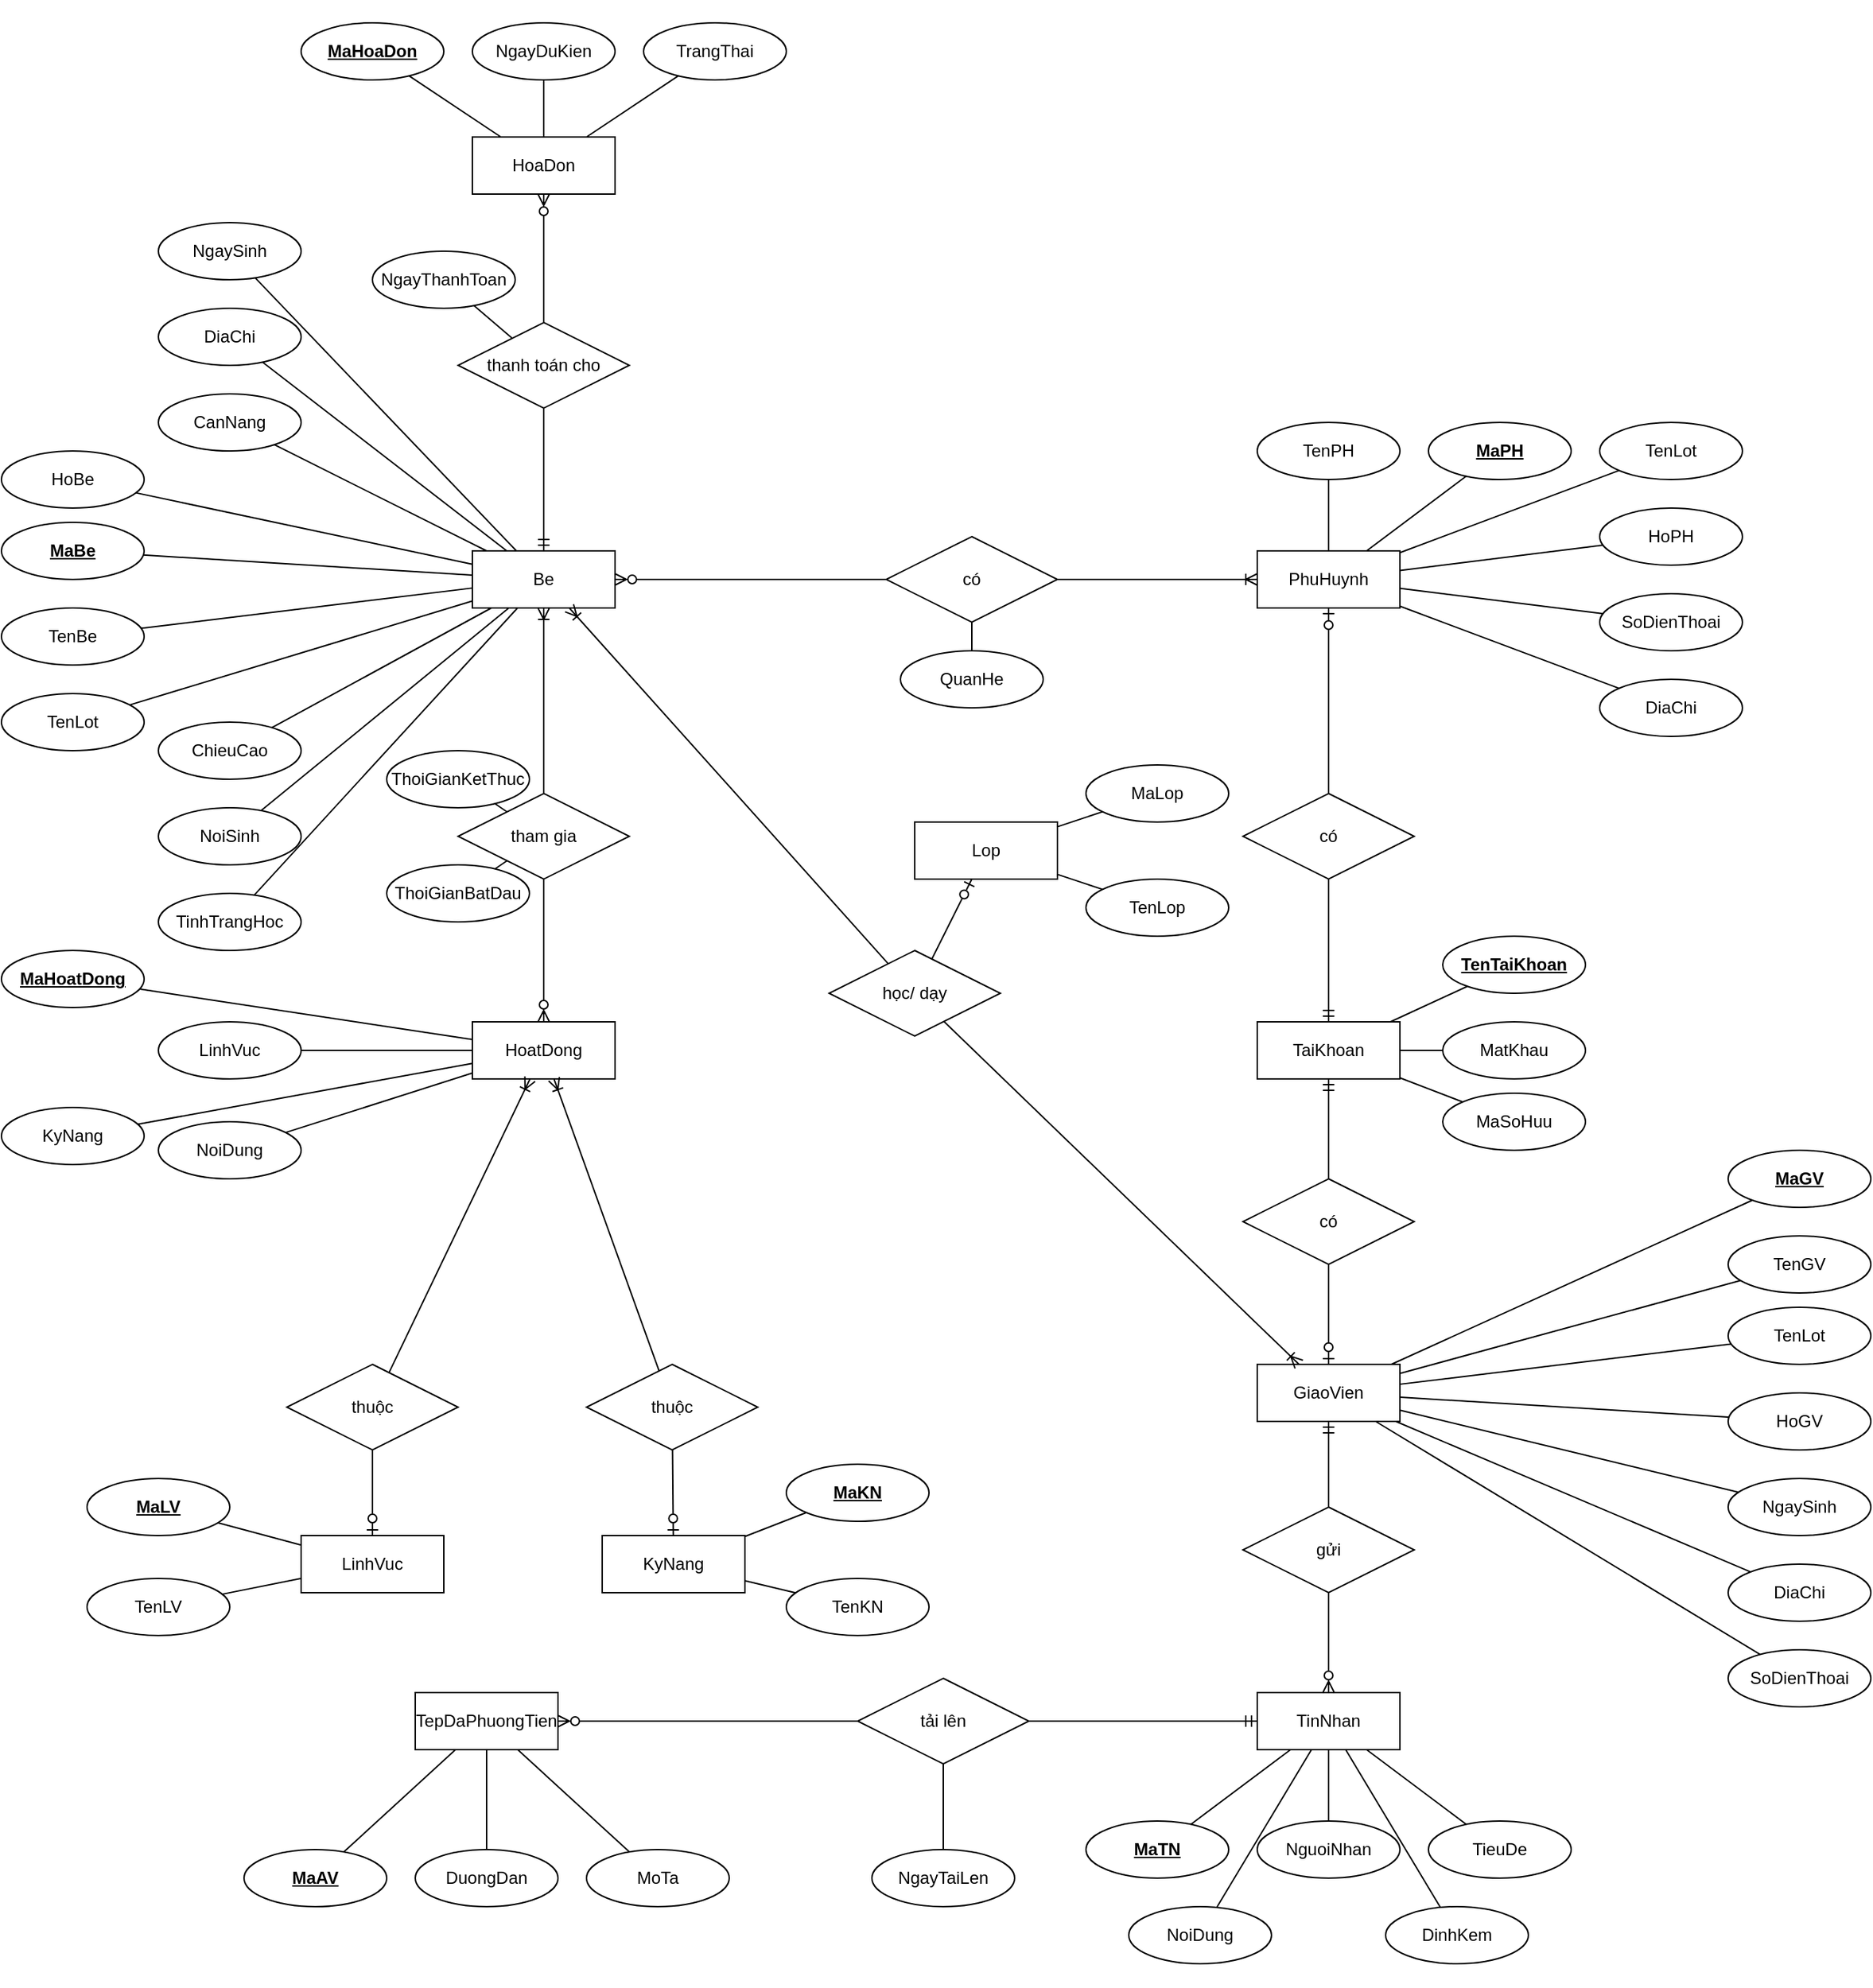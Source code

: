 <mxfile version="16.2.4" type="google" pages="2"><diagram id="7muGbnCvbs6xd1RrxtCE" name="Entity-Relationship"><mxGraphModel dx="2149" dy="1333" grid="1" gridSize="10" guides="1" tooltips="1" connect="1" arrows="1" fold="1" page="1" pageScale="1" pageWidth="850" pageHeight="1100" math="0" shadow="0"><root><mxCell id="0"/><mxCell id="1" parent="0"/><mxCell id="RsqfPXzgzxmHaBYVoufK-1" value="Be" style="whiteSpace=wrap;html=1;align=center;" parent="1" vertex="1"><mxGeometry x="610" y="490" width="100" height="40" as="geometry"/></mxCell><mxCell id="RsqfPXzgzxmHaBYVoufK-2" value="&lt;u&gt;MaBe&lt;/u&gt;" style="ellipse;whiteSpace=wrap;html=1;align=center;fontStyle=1" parent="1" vertex="1"><mxGeometry x="280" y="470" width="100" height="40" as="geometry"/></mxCell><mxCell id="RsqfPXzgzxmHaBYVoufK-3" value="&#10;&#10;&lt;span style=&quot;&quot;&gt;TenBe&lt;/span&gt;&#10;&#10;" style="ellipse;whiteSpace=wrap;html=1;align=center;" parent="1" vertex="1"><mxGeometry x="280" y="530" width="100" height="40" as="geometry"/></mxCell><mxCell id="RsqfPXzgzxmHaBYVoufK-4" value="&#10;&#10;&lt;span style=&quot;&quot;&gt;TenLot &lt;/span&gt;&#10;&#10;" style="ellipse;whiteSpace=wrap;html=1;align=center;" parent="1" vertex="1"><mxGeometry x="280" y="590" width="100" height="40" as="geometry"/></mxCell><mxCell id="RsqfPXzgzxmHaBYVoufK-5" value="&lt;span&gt;HoBe&lt;/span&gt;" style="ellipse;whiteSpace=wrap;html=1;align=center;" parent="1" vertex="1"><mxGeometry x="280" y="420" width="100" height="40" as="geometry"/></mxCell><mxCell id="RsqfPXzgzxmHaBYVoufK-7" value="&#10;&#10;&lt;span style=&quot;&quot;&gt;NgaySinh&lt;/span&gt;&#10;&#10;" style="ellipse;whiteSpace=wrap;html=1;align=center;" parent="1" vertex="1"><mxGeometry x="390" y="260" width="100" height="40" as="geometry"/></mxCell><mxCell id="f8tZ8QA7gacaZ36sUvLZ-1" value="&#10;&#10;&lt;span style=&quot;&quot;&gt;DiaChi&lt;/span&gt;&#10;&#10;" style="ellipse;whiteSpace=wrap;html=1;align=center;" parent="1" vertex="1"><mxGeometry x="390" y="320" width="100" height="40" as="geometry"/></mxCell><mxCell id="f8tZ8QA7gacaZ36sUvLZ-2" value="&#10;&#10;&lt;span style=&quot;&quot;&gt;CanNang&lt;/span&gt;&#10;&#10;" style="ellipse;whiteSpace=wrap;html=1;align=center;" parent="1" vertex="1"><mxGeometry x="390" y="380" width="100" height="40" as="geometry"/></mxCell><mxCell id="f8tZ8QA7gacaZ36sUvLZ-3" value="&#10;&#10;&lt;span style=&quot;&quot;&gt;ChieuCao&lt;/span&gt;&#10;&#10;" style="ellipse;whiteSpace=wrap;html=1;align=center;" parent="1" vertex="1"><mxGeometry x="390" y="610" width="100" height="40" as="geometry"/></mxCell><mxCell id="f8tZ8QA7gacaZ36sUvLZ-4" value="&#10;&#10;&lt;span style=&quot;&quot;&gt;NoiSinh &lt;/span&gt;&#10;&#10;" style="ellipse;whiteSpace=wrap;html=1;align=center;" parent="1" vertex="1"><mxGeometry x="390" y="670" width="100" height="40" as="geometry"/></mxCell><mxCell id="f8tZ8QA7gacaZ36sUvLZ-5" value="&#10;&#10;&lt;span style=&quot;&quot;&gt;TinhTrangHoc&lt;/span&gt;&#10;&#10;" style="ellipse;whiteSpace=wrap;html=1;align=center;" parent="1" vertex="1"><mxGeometry x="390" y="730" width="100" height="40" as="geometry"/></mxCell><mxCell id="f8tZ8QA7gacaZ36sUvLZ-6" value="&#10;&#10;&lt;span style=&quot;&quot;&gt;TaiKhoan&lt;/span&gt;&#10;&#10;" style="whiteSpace=wrap;html=1;align=center;" parent="1" vertex="1"><mxGeometry x="1160" y="820" width="100" height="40" as="geometry"/></mxCell><mxCell id="f8tZ8QA7gacaZ36sUvLZ-7" value="&#10;&#10;&lt;span style=&quot;&quot;&gt;TenTaiKhoan&lt;/span&gt;&#10;&#10;" style="ellipse;whiteSpace=wrap;html=1;align=center;fontStyle=5" parent="1" vertex="1"><mxGeometry x="1290" y="760" width="100" height="40" as="geometry"/></mxCell><mxCell id="f8tZ8QA7gacaZ36sUvLZ-8" value="&#10;&#10;&lt;span style=&quot;&quot;&gt;MatKhau&lt;/span&gt;&#10;&#10;" style="ellipse;whiteSpace=wrap;html=1;align=center;" parent="1" vertex="1"><mxGeometry x="1290" y="820" width="100" height="40" as="geometry"/></mxCell><mxCell id="f8tZ8QA7gacaZ36sUvLZ-9" value="GiaoVien" style="whiteSpace=wrap;html=1;align=center;" parent="1" vertex="1"><mxGeometry x="1160" y="1060" width="100" height="40" as="geometry"/></mxCell><mxCell id="f8tZ8QA7gacaZ36sUvLZ-10" value="&#10;&#10;&lt;span style=&quot;&quot;&gt;MaGV&lt;/span&gt;&#10;&#10;" style="ellipse;whiteSpace=wrap;html=1;align=center;fontStyle=5" parent="1" vertex="1"><mxGeometry x="1490" y="910" width="100" height="40" as="geometry"/></mxCell><mxCell id="f8tZ8QA7gacaZ36sUvLZ-11" value="&#10;&#10;&lt;span style=&quot;&quot;&gt;TenGV&lt;/span&gt;&#10;&#10;" style="ellipse;whiteSpace=wrap;html=1;align=center;" parent="1" vertex="1"><mxGeometry x="1490" y="970" width="100" height="40" as="geometry"/></mxCell><mxCell id="f8tZ8QA7gacaZ36sUvLZ-12" value="&#10;&#10;&lt;span style=&quot;&quot;&gt;TenLot &lt;/span&gt;&#10;&#10;" style="ellipse;whiteSpace=wrap;html=1;align=center;" parent="1" vertex="1"><mxGeometry x="1490" y="1020" width="100" height="40" as="geometry"/></mxCell><mxCell id="f8tZ8QA7gacaZ36sUvLZ-13" value="&#10;&#10;&lt;span style=&quot;&quot;&gt;HoGV&lt;/span&gt;&#10;&#10;" style="ellipse;whiteSpace=wrap;html=1;align=center;" parent="1" vertex="1"><mxGeometry x="1490" y="1080" width="100" height="40" as="geometry"/></mxCell><mxCell id="f8tZ8QA7gacaZ36sUvLZ-14" value="&#10;&#10;&lt;span style=&quot;&quot;&gt;NgaySinh&lt;/span&gt;&#10;&#10;" style="ellipse;whiteSpace=wrap;html=1;align=center;" parent="1" vertex="1"><mxGeometry x="1490" y="1140" width="100" height="40" as="geometry"/></mxCell><mxCell id="f8tZ8QA7gacaZ36sUvLZ-15" value="&#10;&#10;&lt;span style=&quot;&quot;&gt;DiaChi&lt;/span&gt;&#10;&#10;" style="ellipse;whiteSpace=wrap;html=1;align=center;" parent="1" vertex="1"><mxGeometry x="1490" y="1200" width="100" height="40" as="geometry"/></mxCell><mxCell id="f8tZ8QA7gacaZ36sUvLZ-17" value="&#10;&#10;&lt;span style=&quot;&quot;&gt;SoDienThoai&lt;/span&gt;&#10;&#10;" style="ellipse;whiteSpace=wrap;html=1;align=center;" parent="1" vertex="1"><mxGeometry x="1490" y="1260" width="100" height="40" as="geometry"/></mxCell><mxCell id="f8tZ8QA7gacaZ36sUvLZ-34" value="&#10;&#10;&lt;span style=&quot;&quot;&gt;HoatDong&lt;/span&gt;&#10;&#10;" style="whiteSpace=wrap;html=1;align=center;" parent="1" vertex="1"><mxGeometry x="610" y="820" width="100" height="40" as="geometry"/></mxCell><mxCell id="f8tZ8QA7gacaZ36sUvLZ-35" value="&#10;&#10;&lt;span style=&quot;&quot;&gt;MaHoatDong &lt;/span&gt;&#10;&#10;" style="ellipse;whiteSpace=wrap;html=1;align=center;fontStyle=5" parent="1" vertex="1"><mxGeometry x="280" y="770" width="100" height="40" as="geometry"/></mxCell><mxCell id="f8tZ8QA7gacaZ36sUvLZ-36" value="&#10;&#10;&lt;span style=&quot;&quot;&gt;LinhVuc&lt;/span&gt;&#10;&#10;" style="ellipse;whiteSpace=wrap;html=1;align=center;" parent="1" vertex="1"><mxGeometry x="390" y="820" width="100" height="40" as="geometry"/></mxCell><mxCell id="f8tZ8QA7gacaZ36sUvLZ-38" value="&#10;&#10;&lt;span style=&quot;&quot;&gt;KyNang&lt;/span&gt;&#10;&#10;" style="ellipse;whiteSpace=wrap;html=1;align=center;" parent="1" vertex="1"><mxGeometry x="280" y="880" width="100" height="40" as="geometry"/></mxCell><mxCell id="f8tZ8QA7gacaZ36sUvLZ-39" value="&#10;&#10;&lt;span style=&quot;&quot;&gt;NoiDung&lt;/span&gt;&#10;&#10;" style="ellipse;whiteSpace=wrap;html=1;align=center;" parent="1" vertex="1"><mxGeometry x="390" y="890" width="100" height="40" as="geometry"/></mxCell><mxCell id="f8tZ8QA7gacaZ36sUvLZ-40" value="&#10;&#10;&lt;span style=&quot;&quot;&gt;ThoiGianBatDau&lt;/span&gt;&#10;&#10;" style="ellipse;whiteSpace=wrap;html=1;align=center;" parent="1" vertex="1"><mxGeometry x="550" y="710" width="100" height="40" as="geometry"/></mxCell><mxCell id="f8tZ8QA7gacaZ36sUvLZ-41" value="&#10;&#10;&lt;span style=&quot;&quot;&gt;ThoiGianKetThuc&lt;/span&gt;&#10;&#10;" style="ellipse;whiteSpace=wrap;html=1;align=center;" parent="1" vertex="1"><mxGeometry x="550" y="630" width="100" height="40" as="geometry"/></mxCell><mxCell id="HAjUNsUw1VJB7jQNUVJy-1" value="&#10;&#10;&lt;span style=&quot;&quot;&gt;LinhVuc&lt;/span&gt;&#10;&#10;" style="whiteSpace=wrap;html=1;align=center;" vertex="1" parent="1"><mxGeometry x="490" y="1180" width="100" height="40" as="geometry"/></mxCell><mxCell id="HAjUNsUw1VJB7jQNUVJy-2" value="&#10;&#10;&lt;span style=&quot;&quot;&gt;MaLV&lt;/span&gt;&#10;&#10;" style="ellipse;whiteSpace=wrap;html=1;align=center;fontStyle=5" vertex="1" parent="1"><mxGeometry x="340" y="1140" width="100" height="40" as="geometry"/></mxCell><mxCell id="HAjUNsUw1VJB7jQNUVJy-3" value="&#10;&#10;&lt;span style=&quot;&quot;&gt;TenLV&lt;/span&gt;&#10;&#10;" style="ellipse;whiteSpace=wrap;html=1;align=center;" vertex="1" parent="1"><mxGeometry x="340" y="1210" width="100" height="40" as="geometry"/></mxCell><mxCell id="HAjUNsUw1VJB7jQNUVJy-4" value="&#10;&#10;&lt;span style=&quot;&quot;&gt;KyNang&lt;/span&gt;&#10;&#10;" style="whiteSpace=wrap;html=1;align=center;" vertex="1" parent="1"><mxGeometry x="701" y="1180" width="100" height="40" as="geometry"/></mxCell><mxCell id="HAjUNsUw1VJB7jQNUVJy-5" value="&#10;&#10;&lt;span style=&quot;&quot;&gt;MaKN&lt;/span&gt;&#10;&#10;" style="ellipse;whiteSpace=wrap;html=1;align=center;fontStyle=5" vertex="1" parent="1"><mxGeometry x="830" y="1130" width="100" height="40" as="geometry"/></mxCell><mxCell id="HAjUNsUw1VJB7jQNUVJy-6" value="&#10;&#10;&lt;span style=&quot;&quot;&gt;TenKN&lt;/span&gt;&#10;&#10;" style="ellipse;whiteSpace=wrap;html=1;align=center;" vertex="1" parent="1"><mxGeometry x="830" y="1210" width="100" height="40" as="geometry"/></mxCell><mxCell id="HAjUNsUw1VJB7jQNUVJy-8" value="&#10;&#10;&lt;span style=&quot;&quot;&gt;HoaDon&lt;/span&gt;&#10;&#10;" style="whiteSpace=wrap;html=1;align=center;" vertex="1" parent="1"><mxGeometry x="610" y="200" width="100" height="40" as="geometry"/></mxCell><mxCell id="HAjUNsUw1VJB7jQNUVJy-9" value="&#10;&#10;&lt;span style=&quot;&quot;&gt;MaHoaDon&lt;/span&gt;&#10;&#10;" style="ellipse;whiteSpace=wrap;html=1;align=center;fontStyle=5" vertex="1" parent="1"><mxGeometry x="490" y="120" width="100" height="40" as="geometry"/></mxCell><mxCell id="HAjUNsUw1VJB7jQNUVJy-10" value="&#10;&#10;&lt;span style=&quot;&quot;&gt;NgayDuKien&lt;/span&gt;&#10;&#10;" style="ellipse;whiteSpace=wrap;html=1;align=center;" vertex="1" parent="1"><mxGeometry x="610" y="120" width="100" height="40" as="geometry"/></mxCell><mxCell id="HAjUNsUw1VJB7jQNUVJy-11" value="&#10;&#10;&lt;span style=&quot;&quot;&gt;TrangThai&lt;/span&gt;&#10;&#10;" style="ellipse;whiteSpace=wrap;html=1;align=center;" vertex="1" parent="1"><mxGeometry x="730" y="120" width="100" height="40" as="geometry"/></mxCell><mxCell id="HAjUNsUw1VJB7jQNUVJy-12" value="&#10;&#10;&lt;span style=&quot;&quot;&gt;TinNhan&lt;/span&gt;&#10;&#10;" style="whiteSpace=wrap;html=1;align=center;" vertex="1" parent="1"><mxGeometry x="1160" y="1290" width="100" height="40" as="geometry"/></mxCell><mxCell id="HAjUNsUw1VJB7jQNUVJy-13" value="&#10;&#10;&lt;span style=&quot;&quot;&gt;MaTN&lt;/span&gt;&#10;&#10;" style="ellipse;whiteSpace=wrap;html=1;align=center;fontStyle=5" vertex="1" parent="1"><mxGeometry x="1040" y="1380" width="100" height="40" as="geometry"/></mxCell><mxCell id="HAjUNsUw1VJB7jQNUVJy-14" value="&#10;&#10;&lt;span style=&quot;&quot;&gt;NguoiNhan&lt;/span&gt;&#10;&#10;" style="ellipse;whiteSpace=wrap;html=1;align=center;" vertex="1" parent="1"><mxGeometry x="1160" y="1380" width="100" height="40" as="geometry"/></mxCell><mxCell id="HAjUNsUw1VJB7jQNUVJy-15" value="&#10;&#10;&lt;span style=&quot;&quot;&gt;TieuDe&lt;/span&gt;&#10;&#10;" style="ellipse;whiteSpace=wrap;html=1;align=center;" vertex="1" parent="1"><mxGeometry x="1280" y="1380" width="100" height="40" as="geometry"/></mxCell><mxCell id="HAjUNsUw1VJB7jQNUVJy-16" value="&#10;&#10;&lt;span style=&quot;&quot;&gt;NoiDung&lt;/span&gt;&#10;&#10;" style="ellipse;whiteSpace=wrap;html=1;align=center;" vertex="1" parent="1"><mxGeometry x="1070" y="1440" width="100" height="40" as="geometry"/></mxCell><mxCell id="HAjUNsUw1VJB7jQNUVJy-17" value="&#10;&#10;&lt;span style=&quot;&quot;&gt;DinhKem&lt;/span&gt;&#10;&#10;" style="ellipse;whiteSpace=wrap;html=1;align=center;" vertex="1" parent="1"><mxGeometry x="1250" y="1440" width="100" height="40" as="geometry"/></mxCell><mxCell id="HAjUNsUw1VJB7jQNUVJy-18" value="&#10;&#10;&lt;span style=&quot;&quot;&gt;TepDaPhuongTien&lt;/span&gt;&#10;&#10;" style="whiteSpace=wrap;html=1;align=center;" vertex="1" parent="1"><mxGeometry x="570" y="1290" width="100" height="40" as="geometry"/></mxCell><mxCell id="HAjUNsUw1VJB7jQNUVJy-19" value="&#10;&#10;&lt;span style=&quot;&quot;&gt;MaAV&lt;/span&gt;&#10;&#10;" style="ellipse;whiteSpace=wrap;html=1;align=center;fontStyle=5" vertex="1" parent="1"><mxGeometry x="450" y="1400" width="100" height="40" as="geometry"/></mxCell><mxCell id="HAjUNsUw1VJB7jQNUVJy-20" value="&#10;&#10;&lt;span style=&quot;&quot;&gt;DuongDan&lt;/span&gt;&#10;&#10;" style="ellipse;whiteSpace=wrap;html=1;align=center;" vertex="1" parent="1"><mxGeometry x="570" y="1400" width="100" height="40" as="geometry"/></mxCell><mxCell id="HAjUNsUw1VJB7jQNUVJy-21" value="&#10;&#10;&lt;span style=&quot;&quot;&gt;MoTa&lt;/span&gt;&#10;&#10;" style="ellipse;whiteSpace=wrap;html=1;align=center;" vertex="1" parent="1"><mxGeometry x="690" y="1400" width="100" height="40" as="geometry"/></mxCell><mxCell id="HAjUNsUw1VJB7jQNUVJy-22" value="&#10;&#10;&lt;span style=&quot;&quot;&gt;NgayTaiLen&lt;/span&gt;&#10;&#10;" style="ellipse;whiteSpace=wrap;html=1;align=center;" vertex="1" parent="1"><mxGeometry x="890" y="1400" width="100" height="40" as="geometry"/></mxCell><mxCell id="HAjUNsUw1VJB7jQNUVJy-23" value="có" style="shape=rhombus;perimeter=rhombusPerimeter;whiteSpace=wrap;html=1;align=center;" vertex="1" parent="1"><mxGeometry x="1150" y="930" width="120" height="60" as="geometry"/></mxCell><mxCell id="HAjUNsUw1VJB7jQNUVJy-24" value="" style="fontSize=12;html=1;endArrow=ERmandOne;rounded=0;entryX=0.5;entryY=1;entryDx=0;entryDy=0;exitX=0.5;exitY=0;exitDx=0;exitDy=0;endFill=0;" edge="1" parent="1" source="HAjUNsUw1VJB7jQNUVJy-23" target="f8tZ8QA7gacaZ36sUvLZ-6"><mxGeometry width="100" height="100" relative="1" as="geometry"><mxPoint x="1230" y="1020" as="sourcePoint"/><mxPoint x="1330" y="920" as="targetPoint"/></mxGeometry></mxCell><mxCell id="HAjUNsUw1VJB7jQNUVJy-25" value="" style="fontSize=12;html=1;endArrow=none;rounded=0;entryX=0.5;entryY=1;entryDx=0;entryDy=0;exitX=0.5;exitY=0;exitDx=0;exitDy=0;startArrow=ERzeroToOne;startFill=0;endFill=0;" edge="1" parent="1" source="f8tZ8QA7gacaZ36sUvLZ-9" target="HAjUNsUw1VJB7jQNUVJy-23"><mxGeometry width="100" height="100" relative="1" as="geometry"><mxPoint x="1220" y="1050" as="sourcePoint"/><mxPoint x="1220" y="980" as="targetPoint"/></mxGeometry></mxCell><mxCell id="HAjUNsUw1VJB7jQNUVJy-26" value="&#10;&#10;&lt;span style=&quot;&quot;&gt;PhuHuynh&lt;/span&gt;&#10;&#10;" style="whiteSpace=wrap;html=1;align=center;" vertex="1" parent="1"><mxGeometry x="1160" y="490" width="100" height="40" as="geometry"/></mxCell><mxCell id="HAjUNsUw1VJB7jQNUVJy-27" value="&#10;&#10;&lt;span style=&quot;&quot;&gt;MaPH&lt;/span&gt;&#10;&#10;" style="ellipse;whiteSpace=wrap;html=1;align=center;fontStyle=5" vertex="1" parent="1"><mxGeometry x="1280" y="400" width="100" height="40" as="geometry"/></mxCell><mxCell id="HAjUNsUw1VJB7jQNUVJy-28" value="&#10;&#10;&lt;span style=&quot;&quot;&gt;TenPH&lt;/span&gt;&#10;&#10;" style="ellipse;whiteSpace=wrap;html=1;align=center;" vertex="1" parent="1"><mxGeometry x="1160" y="400" width="100" height="40" as="geometry"/></mxCell><mxCell id="HAjUNsUw1VJB7jQNUVJy-29" value="&#10;&#10;&lt;span style=&quot;&quot;&gt;TenLot&lt;/span&gt;&#10;&#10;" style="ellipse;whiteSpace=wrap;html=1;align=center;" vertex="1" parent="1"><mxGeometry x="1400" y="400" width="100" height="40" as="geometry"/></mxCell><mxCell id="HAjUNsUw1VJB7jQNUVJy-30" value="&#10;&#10;&lt;span style=&quot;&quot;&gt;HoPH&lt;/span&gt;&#10;&#10;" style="ellipse;whiteSpace=wrap;html=1;align=center;" vertex="1" parent="1"><mxGeometry x="1400" y="460" width="100" height="40" as="geometry"/></mxCell><mxCell id="HAjUNsUw1VJB7jQNUVJy-31" value="&#10;&#10;&lt;span style=&quot;&quot;&gt;SoDienThoai&lt;/span&gt;&#10;&#10;" style="ellipse;whiteSpace=wrap;html=1;align=center;" vertex="1" parent="1"><mxGeometry x="1400" y="520" width="100" height="40" as="geometry"/></mxCell><mxCell id="HAjUNsUw1VJB7jQNUVJy-32" value="&#10;&#10;&lt;span style=&quot;&quot;&gt;DiaChi&lt;/span&gt;&#10;&#10;" style="ellipse;whiteSpace=wrap;html=1;align=center;" vertex="1" parent="1"><mxGeometry x="1400" y="580" width="100" height="40" as="geometry"/></mxCell><mxCell id="HAjUNsUw1VJB7jQNUVJy-33" value="&#10;&#10;&lt;span style=&quot;&quot;&gt;QuanHe&lt;/span&gt;&#10;&#10;" style="ellipse;whiteSpace=wrap;html=1;align=center;" vertex="1" parent="1"><mxGeometry x="910" y="560" width="100" height="40" as="geometry"/></mxCell><mxCell id="HAjUNsUw1VJB7jQNUVJy-36" value="có" style="shape=rhombus;perimeter=rhombusPerimeter;whiteSpace=wrap;html=1;align=center;" vertex="1" parent="1"><mxGeometry x="900" y="480" width="120" height="60" as="geometry"/></mxCell><mxCell id="HAjUNsUw1VJB7jQNUVJy-37" value="" style="edgeStyle=entityRelationEdgeStyle;fontSize=12;html=1;endArrow=ERoneToMany;endFill=0;rounded=0;" edge="1" parent="1" source="HAjUNsUw1VJB7jQNUVJy-36" target="HAjUNsUw1VJB7jQNUVJy-26"><mxGeometry width="100" height="100" relative="1" as="geometry"><mxPoint x="720" y="650" as="sourcePoint"/><mxPoint x="820" y="550" as="targetPoint"/></mxGeometry></mxCell><mxCell id="HAjUNsUw1VJB7jQNUVJy-38" value="" style="edgeStyle=entityRelationEdgeStyle;fontSize=12;html=1;endArrow=none;endFill=0;rounded=0;startArrow=ERzeroToMany;startFill=0;" edge="1" parent="1" source="RsqfPXzgzxmHaBYVoufK-1" target="HAjUNsUw1VJB7jQNUVJy-36"><mxGeometry width="100" height="100" relative="1" as="geometry"><mxPoint x="750" y="560" as="sourcePoint"/><mxPoint x="840" y="560" as="targetPoint"/></mxGeometry></mxCell><mxCell id="HAjUNsUw1VJB7jQNUVJy-39" value="có" style="shape=rhombus;perimeter=rhombusPerimeter;whiteSpace=wrap;html=1;align=center;" vertex="1" parent="1"><mxGeometry x="1150" y="660" width="120" height="60" as="geometry"/></mxCell><mxCell id="HAjUNsUw1VJB7jQNUVJy-40" value="" style="fontSize=12;html=1;endArrow=ERzeroToOne;rounded=0;endFill=0;" edge="1" parent="1" source="HAjUNsUw1VJB7jQNUVJy-39" target="HAjUNsUw1VJB7jQNUVJy-26"><mxGeometry width="100" height="100" relative="1" as="geometry"><mxPoint x="1209.58" y="620" as="sourcePoint"/><mxPoint x="1209.58" y="550" as="targetPoint"/></mxGeometry></mxCell><mxCell id="HAjUNsUw1VJB7jQNUVJy-41" value="" style="fontSize=12;html=1;endArrow=none;rounded=0;startArrow=ERmandOne;startFill=0;endFill=0;" edge="1" parent="1" source="f8tZ8QA7gacaZ36sUvLZ-6" target="HAjUNsUw1VJB7jQNUVJy-39"><mxGeometry width="100" height="100" relative="1" as="geometry"><mxPoint x="1230" y="800" as="sourcePoint"/><mxPoint x="1230" y="730" as="targetPoint"/></mxGeometry></mxCell><mxCell id="HAjUNsUw1VJB7jQNUVJy-44" value="tham gia" style="shape=rhombus;perimeter=rhombusPerimeter;whiteSpace=wrap;html=1;align=center;" vertex="1" parent="1"><mxGeometry x="600" y="660" width="120" height="60" as="geometry"/></mxCell><mxCell id="HAjUNsUw1VJB7jQNUVJy-45" value="" style="fontSize=12;html=1;endArrow=ERoneToMany;rounded=0;endFill=0;" edge="1" parent="1" source="HAjUNsUw1VJB7jQNUVJy-44" target="RsqfPXzgzxmHaBYVoufK-1"><mxGeometry width="100" height="100" relative="1" as="geometry"><mxPoint x="750" y="670" as="sourcePoint"/><mxPoint x="750" y="540" as="targetPoint"/></mxGeometry></mxCell><mxCell id="HAjUNsUw1VJB7jQNUVJy-46" value="" style="fontSize=12;html=1;endArrow=none;rounded=0;startArrow=ERzeroToMany;startFill=0;endFill=0;" edge="1" parent="1" source="f8tZ8QA7gacaZ36sUvLZ-34" target="HAjUNsUw1VJB7jQNUVJy-44"><mxGeometry width="100" height="100" relative="1" as="geometry"><mxPoint x="770" y="820" as="sourcePoint"/><mxPoint x="770" y="720.0" as="targetPoint"/></mxGeometry></mxCell><mxCell id="HAjUNsUw1VJB7jQNUVJy-47" value="thuộc" style="shape=rhombus;perimeter=rhombusPerimeter;whiteSpace=wrap;html=1;align=center;" vertex="1" parent="1"><mxGeometry x="480" y="1060" width="120" height="60" as="geometry"/></mxCell><mxCell id="HAjUNsUw1VJB7jQNUVJy-48" value="" style="fontSize=12;html=1;endArrow=none;rounded=0;startArrow=ERzeroToOne;startFill=0;endFill=0;" edge="1" parent="1" source="HAjUNsUw1VJB7jQNUVJy-1" target="HAjUNsUw1VJB7jQNUVJy-47"><mxGeometry width="100" height="100" relative="1" as="geometry"><mxPoint x="610" y="1090" as="sourcePoint"/><mxPoint x="610" y="990" as="targetPoint"/></mxGeometry></mxCell><mxCell id="HAjUNsUw1VJB7jQNUVJy-49" value="" style="fontSize=12;html=1;endArrow=ERoneToMany;rounded=0;startArrow=none;startFill=0;endFill=0;" edge="1" parent="1" source="HAjUNsUw1VJB7jQNUVJy-47" target="f8tZ8QA7gacaZ36sUvLZ-34"><mxGeometry width="100" height="100" relative="1" as="geometry"><mxPoint x="560" y="1000" as="sourcePoint"/><mxPoint x="650" y="925" as="targetPoint"/></mxGeometry></mxCell><mxCell id="HAjUNsUw1VJB7jQNUVJy-50" value="" style="fontSize=12;html=1;endArrow=ERoneToMany;rounded=0;startArrow=none;startFill=0;endFill=0;" edge="1" source="HAjUNsUw1VJB7jQNUVJy-51" parent="1" target="f8tZ8QA7gacaZ36sUvLZ-34"><mxGeometry width="100" height="100" relative="1" as="geometry"><mxPoint x="630" y="1140" as="sourcePoint"/><mxPoint x="730" y="1000" as="targetPoint"/></mxGeometry></mxCell><mxCell id="HAjUNsUw1VJB7jQNUVJy-51" value="thuộc" style="shape=rhombus;perimeter=rhombusPerimeter;whiteSpace=wrap;html=1;align=center;" vertex="1" parent="1"><mxGeometry x="690" y="1060" width="120" height="60" as="geometry"/></mxCell><mxCell id="HAjUNsUw1VJB7jQNUVJy-52" value="" style="fontSize=12;html=1;endArrow=none;rounded=0;startArrow=ERzeroToOne;startFill=0;endFill=0;" edge="1" target="HAjUNsUw1VJB7jQNUVJy-51" parent="1" source="HAjUNsUw1VJB7jQNUVJy-4"><mxGeometry width="100" height="100" relative="1" as="geometry"><mxPoint x="460" y="1200" as="sourcePoint"/><mxPoint x="680" y="1130" as="targetPoint"/></mxGeometry></mxCell><mxCell id="HAjUNsUw1VJB7jQNUVJy-53" value="thanh toán cho" style="shape=rhombus;perimeter=rhombusPerimeter;whiteSpace=wrap;html=1;align=center;" vertex="1" parent="1"><mxGeometry x="600" y="330" width="120" height="60" as="geometry"/></mxCell><mxCell id="HAjUNsUw1VJB7jQNUVJy-54" value="" style="fontSize=12;html=1;endArrow=ERzeroToMany;rounded=0;endFill=0;" edge="1" parent="1" source="HAjUNsUw1VJB7jQNUVJy-53" target="HAjUNsUw1VJB7jQNUVJy-8"><mxGeometry width="100" height="100" relative="1" as="geometry"><mxPoint x="780" y="370" as="sourcePoint"/><mxPoint x="780" y="240" as="targetPoint"/></mxGeometry></mxCell><mxCell id="HAjUNsUw1VJB7jQNUVJy-55" value="" style="fontSize=12;html=1;endArrow=none;rounded=0;startArrow=ERmandOne;startFill=0;endFill=0;" edge="1" parent="1" source="RsqfPXzgzxmHaBYVoufK-1" target="HAjUNsUw1VJB7jQNUVJy-53"><mxGeometry width="100" height="100" relative="1" as="geometry"><mxPoint x="660" y="490" as="sourcePoint"/><mxPoint x="750" y="360" as="targetPoint"/></mxGeometry></mxCell><mxCell id="HAjUNsUw1VJB7jQNUVJy-57" value="tải lên" style="shape=rhombus;perimeter=rhombusPerimeter;whiteSpace=wrap;html=1;align=center;" vertex="1" parent="1"><mxGeometry x="880" y="1280" width="120" height="60" as="geometry"/></mxCell><mxCell id="HAjUNsUw1VJB7jQNUVJy-60" value="gửi" style="shape=rhombus;perimeter=rhombusPerimeter;whiteSpace=wrap;html=1;align=center;" vertex="1" parent="1"><mxGeometry x="1150" y="1160" width="120" height="60" as="geometry"/></mxCell><mxCell id="HAjUNsUw1VJB7jQNUVJy-61" value="" style="fontSize=12;html=1;endArrow=ERmandOne;rounded=0;endFill=0;" edge="1" parent="1" source="HAjUNsUw1VJB7jQNUVJy-60" target="f8tZ8QA7gacaZ36sUvLZ-9"><mxGeometry width="100" height="100" relative="1" as="geometry"><mxPoint x="1070.0" y="1210" as="sourcePoint"/><mxPoint x="1070.0" y="1140" as="targetPoint"/></mxGeometry></mxCell><mxCell id="HAjUNsUw1VJB7jQNUVJy-62" value="" style="fontSize=12;html=1;endArrow=none;rounded=0;startArrow=ERzeroToMany;startFill=0;endFill=0;" edge="1" parent="1" source="HAjUNsUw1VJB7jQNUVJy-12" target="HAjUNsUw1VJB7jQNUVJy-60"><mxGeometry width="100" height="100" relative="1" as="geometry"><mxPoint x="1090.0" y="1250" as="sourcePoint"/><mxPoint x="1090.0" y="1180" as="targetPoint"/></mxGeometry></mxCell><mxCell id="HAjUNsUw1VJB7jQNUVJy-63" value="" style="edgeStyle=entityRelationEdgeStyle;fontSize=12;html=1;endArrow=ERmandOne;endFill=0;rounded=0;" edge="1" parent="1" source="HAjUNsUw1VJB7jQNUVJy-57" target="HAjUNsUw1VJB7jQNUVJy-12"><mxGeometry width="100" height="100" relative="1" as="geometry"><mxPoint x="820" y="1300" as="sourcePoint"/><mxPoint x="920" y="1200" as="targetPoint"/></mxGeometry></mxCell><mxCell id="HAjUNsUw1VJB7jQNUVJy-64" value="" style="edgeStyle=entityRelationEdgeStyle;fontSize=12;html=1;endArrow=none;endFill=0;rounded=0;startArrow=ERzeroToMany;startFill=0;" edge="1" parent="1" source="HAjUNsUw1VJB7jQNUVJy-18" target="HAjUNsUw1VJB7jQNUVJy-57"><mxGeometry width="100" height="100" relative="1" as="geometry"><mxPoint x="700" y="1280" as="sourcePoint"/><mxPoint x="800" y="1280" as="targetPoint"/></mxGeometry></mxCell><mxCell id="HAjUNsUw1VJB7jQNUVJy-65" value="" style="endArrow=none;html=1;rounded=0;" edge="1" parent="1" source="HAjUNsUw1VJB7jQNUVJy-22" target="HAjUNsUw1VJB7jQNUVJy-57"><mxGeometry relative="1" as="geometry"><mxPoint x="850" y="1250" as="sourcePoint"/><mxPoint x="1010" y="1250" as="targetPoint"/></mxGeometry></mxCell><mxCell id="HAjUNsUw1VJB7jQNUVJy-66" value="" style="endArrow=none;html=1;rounded=0;" edge="1" parent="1" source="HAjUNsUw1VJB7jQNUVJy-19" target="HAjUNsUw1VJB7jQNUVJy-18"><mxGeometry relative="1" as="geometry"><mxPoint x="590" y="1290" as="sourcePoint"/><mxPoint x="750" y="1290" as="targetPoint"/></mxGeometry></mxCell><mxCell id="HAjUNsUw1VJB7jQNUVJy-67" value="" style="endArrow=none;html=1;rounded=0;" edge="1" parent="1" source="HAjUNsUw1VJB7jQNUVJy-20" target="HAjUNsUw1VJB7jQNUVJy-18"><mxGeometry relative="1" as="geometry"><mxPoint x="420" y="1410" as="sourcePoint"/><mxPoint x="630" y="1340" as="targetPoint"/></mxGeometry></mxCell><mxCell id="HAjUNsUw1VJB7jQNUVJy-68" value="" style="endArrow=none;html=1;rounded=0;" edge="1" parent="1" source="HAjUNsUw1VJB7jQNUVJy-21" target="HAjUNsUw1VJB7jQNUVJy-18"><mxGeometry relative="1" as="geometry"><mxPoint x="690" y="1380" as="sourcePoint"/><mxPoint x="630" y="1340" as="targetPoint"/></mxGeometry></mxCell><mxCell id="HAjUNsUw1VJB7jQNUVJy-70" value="" style="endArrow=none;html=1;rounded=0;" edge="1" parent="1" source="HAjUNsUw1VJB7jQNUVJy-13" target="HAjUNsUw1VJB7jQNUVJy-12"><mxGeometry relative="1" as="geometry"><mxPoint x="980.0" y="1410" as="sourcePoint"/><mxPoint x="1010.0" y="1350" as="targetPoint"/></mxGeometry></mxCell><mxCell id="HAjUNsUw1VJB7jQNUVJy-71" value="" style="endArrow=none;html=1;rounded=0;" edge="1" parent="1" source="HAjUNsUw1VJB7jQNUVJy-14" target="HAjUNsUw1VJB7jQNUVJy-12"><mxGeometry relative="1" as="geometry"><mxPoint x="1100.0" y="1390" as="sourcePoint"/><mxPoint x="1220.0" y="1340" as="targetPoint"/></mxGeometry></mxCell><mxCell id="HAjUNsUw1VJB7jQNUVJy-72" value="" style="endArrow=none;html=1;rounded=0;" edge="1" parent="1" source="HAjUNsUw1VJB7jQNUVJy-15" target="HAjUNsUw1VJB7jQNUVJy-12"><mxGeometry relative="1" as="geometry"><mxPoint x="1220.0" y="1390" as="sourcePoint"/><mxPoint x="1220.0" y="1340" as="targetPoint"/></mxGeometry></mxCell><mxCell id="HAjUNsUw1VJB7jQNUVJy-73" value="" style="endArrow=none;html=1;rounded=0;" edge="1" parent="1" source="HAjUNsUw1VJB7jQNUVJy-17" target="HAjUNsUw1VJB7jQNUVJy-12"><mxGeometry relative="1" as="geometry"><mxPoint x="1340.0" y="1390" as="sourcePoint"/><mxPoint x="1210" y="1330" as="targetPoint"/></mxGeometry></mxCell><mxCell id="HAjUNsUw1VJB7jQNUVJy-74" value="" style="endArrow=none;html=1;rounded=0;" edge="1" parent="1" source="HAjUNsUw1VJB7jQNUVJy-16" target="HAjUNsUw1VJB7jQNUVJy-12"><mxGeometry relative="1" as="geometry"><mxPoint x="1310.0" y="1450" as="sourcePoint"/><mxPoint x="1220.0" y="1340" as="targetPoint"/></mxGeometry></mxCell><mxCell id="HAjUNsUw1VJB7jQNUVJy-75" value="" style="endArrow=none;html=1;rounded=0;" edge="1" parent="1" source="HAjUNsUw1VJB7jQNUVJy-6" target="HAjUNsUw1VJB7jQNUVJy-4"><mxGeometry relative="1" as="geometry"><mxPoint x="591" y="1230" as="sourcePoint"/><mxPoint x="801" y="1160" as="targetPoint"/></mxGeometry></mxCell><mxCell id="HAjUNsUw1VJB7jQNUVJy-76" value="" style="endArrow=none;html=1;rounded=0;" edge="1" parent="1" source="HAjUNsUw1VJB7jQNUVJy-5" target="HAjUNsUw1VJB7jQNUVJy-4"><mxGeometry relative="1" as="geometry"><mxPoint x="676.355" y="1145.858" as="sourcePoint"/><mxPoint x="711" y="1120" as="targetPoint"/></mxGeometry></mxCell><mxCell id="HAjUNsUw1VJB7jQNUVJy-77" value="" style="endArrow=none;html=1;rounded=0;" edge="1" parent="1" source="HAjUNsUw1VJB7jQNUVJy-2" target="HAjUNsUw1VJB7jQNUVJy-1"><mxGeometry relative="1" as="geometry"><mxPoint x="285.355" y="1120.002" as="sourcePoint"/><mxPoint x="320" y="1145.86" as="targetPoint"/></mxGeometry></mxCell><mxCell id="HAjUNsUw1VJB7jQNUVJy-78" value="" style="endArrow=none;html=1;rounded=0;" edge="1" parent="1" source="HAjUNsUw1VJB7jQNUVJy-3" target="HAjUNsUw1VJB7jQNUVJy-1"><mxGeometry relative="1" as="geometry"><mxPoint x="295.355" y="1034.142" as="sourcePoint"/><mxPoint x="330" y="1050" as="targetPoint"/></mxGeometry></mxCell><mxCell id="HAjUNsUw1VJB7jQNUVJy-79" value="" style="endArrow=none;html=1;rounded=0;" edge="1" parent="1" source="f8tZ8QA7gacaZ36sUvLZ-6" target="f8tZ8QA7gacaZ36sUvLZ-7"><mxGeometry relative="1" as="geometry"><mxPoint x="1310" y="800" as="sourcePoint"/><mxPoint x="1470" y="800" as="targetPoint"/></mxGeometry></mxCell><mxCell id="HAjUNsUw1VJB7jQNUVJy-80" value="" style="endArrow=none;html=1;rounded=0;" edge="1" parent="1" source="f8tZ8QA7gacaZ36sUvLZ-6" target="f8tZ8QA7gacaZ36sUvLZ-8"><mxGeometry relative="1" as="geometry"><mxPoint x="1270.0" y="834.615" as="sourcePoint"/><mxPoint x="1310.369" y="822.194" as="targetPoint"/></mxGeometry></mxCell><mxCell id="HAjUNsUw1VJB7jQNUVJy-82" value="" style="endArrow=none;html=1;rounded=0;" edge="1" parent="1" source="HAjUNsUw1VJB7jQNUVJy-8" target="HAjUNsUw1VJB7jQNUVJy-11"><mxGeometry relative="1" as="geometry"><mxPoint x="730" y="140" as="sourcePoint"/><mxPoint x="890" y="140" as="targetPoint"/></mxGeometry></mxCell><mxCell id="HAjUNsUw1VJB7jQNUVJy-83" value="" style="endArrow=none;html=1;rounded=0;" edge="1" parent="1" source="HAjUNsUw1VJB7jQNUVJy-8" target="HAjUNsUw1VJB7jQNUVJy-10"><mxGeometry relative="1" as="geometry"><mxPoint x="700.047" y="210" as="sourcePoint"/><mxPoint x="764.384" y="167.176" as="targetPoint"/></mxGeometry></mxCell><mxCell id="HAjUNsUw1VJB7jQNUVJy-84" value="" style="endArrow=none;html=1;rounded=0;" edge="1" parent="1" source="HAjUNsUw1VJB7jQNUVJy-8" target="HAjUNsUw1VJB7jQNUVJy-9"><mxGeometry relative="1" as="geometry"><mxPoint x="670" y="210" as="sourcePoint"/><mxPoint x="670" y="170" as="targetPoint"/></mxGeometry></mxCell><mxCell id="HAjUNsUw1VJB7jQNUVJy-85" value="" style="endArrow=none;html=1;rounded=0;" edge="1" parent="1" source="RsqfPXzgzxmHaBYVoufK-7" target="RsqfPXzgzxmHaBYVoufK-1"><mxGeometry relative="1" as="geometry"><mxPoint x="550" y="410" as="sourcePoint"/><mxPoint x="710" y="410" as="targetPoint"/></mxGeometry></mxCell><mxCell id="HAjUNsUw1VJB7jQNUVJy-86" value="" style="endArrow=none;html=1;rounded=0;" edge="1" parent="1" source="f8tZ8QA7gacaZ36sUvLZ-1" target="RsqfPXzgzxmHaBYVoufK-1"><mxGeometry relative="1" as="geometry"><mxPoint x="529.661" y="388.389" as="sourcePoint"/><mxPoint x="648.667" y="500" as="targetPoint"/></mxGeometry></mxCell><mxCell id="HAjUNsUw1VJB7jQNUVJy-87" value="" style="endArrow=none;html=1;rounded=0;" edge="1" parent="1" source="f8tZ8QA7gacaZ36sUvLZ-2" target="RsqfPXzgzxmHaBYVoufK-1"><mxGeometry relative="1" as="geometry"><mxPoint x="539.024" y="446.286" as="sourcePoint"/><mxPoint x="634.444" y="500" as="targetPoint"/></mxGeometry></mxCell><mxCell id="HAjUNsUw1VJB7jQNUVJy-88" value="" style="endArrow=none;html=1;rounded=0;" edge="1" parent="1" source="f8tZ8QA7gacaZ36sUvLZ-3" target="RsqfPXzgzxmHaBYVoufK-1"><mxGeometry relative="1" as="geometry"><mxPoint x="555.494" y="498.298" as="sourcePoint"/><mxPoint x="620" y="510.625" as="targetPoint"/></mxGeometry></mxCell><mxCell id="HAjUNsUw1VJB7jQNUVJy-89" value="" style="endArrow=none;html=1;rounded=0;" edge="1" parent="1" source="f8tZ8QA7gacaZ36sUvLZ-4" target="RsqfPXzgzxmHaBYVoufK-1"><mxGeometry relative="1" as="geometry"><mxPoint x="555.494" y="541.702" as="sourcePoint"/><mxPoint x="620" y="529.375" as="targetPoint"/></mxGeometry></mxCell><mxCell id="HAjUNsUw1VJB7jQNUVJy-90" value="" style="endArrow=none;html=1;rounded=0;" edge="1" parent="1" source="f8tZ8QA7gacaZ36sUvLZ-5" target="RsqfPXzgzxmHaBYVoufK-1"><mxGeometry relative="1" as="geometry"><mxPoint x="539.024" y="593.714" as="sourcePoint"/><mxPoint x="634.444" y="540" as="targetPoint"/></mxGeometry></mxCell><mxCell id="HAjUNsUw1VJB7jQNUVJy-92" value="" style="endArrow=none;html=1;rounded=0;" edge="1" parent="1" source="RsqfPXzgzxmHaBYVoufK-4" target="RsqfPXzgzxmHaBYVoufK-1"><mxGeometry relative="1" as="geometry"><mxPoint x="419.918" y="653.975" as="sourcePoint"/><mxPoint x="632.667" y="540" as="targetPoint"/></mxGeometry></mxCell><mxCell id="HAjUNsUw1VJB7jQNUVJy-93" value="" style="endArrow=none;html=1;rounded=0;" edge="1" parent="1" source="RsqfPXzgzxmHaBYVoufK-3" target="RsqfPXzgzxmHaBYVoufK-1"><mxGeometry relative="1" as="geometry"><mxPoint x="428.981" y="597.475" as="sourcePoint"/><mxPoint x="620" y="536.071" as="targetPoint"/></mxGeometry></mxCell><mxCell id="HAjUNsUw1VJB7jQNUVJy-94" value="" style="endArrow=none;html=1;rounded=0;" edge="1" parent="1" source="RsqfPXzgzxmHaBYVoufK-2" target="RsqfPXzgzxmHaBYVoufK-1"><mxGeometry relative="1" as="geometry"><mxPoint x="438.358" y="544.917" as="sourcePoint"/><mxPoint x="620" y="525.357" as="targetPoint"/></mxGeometry></mxCell><mxCell id="HAjUNsUw1VJB7jQNUVJy-95" value="" style="endArrow=none;html=1;rounded=0;" edge="1" parent="1" source="RsqfPXzgzxmHaBYVoufK-5" target="RsqfPXzgzxmHaBYVoufK-1"><mxGeometry relative="1" as="geometry"><mxPoint x="438.358" y="495.083" as="sourcePoint"/><mxPoint x="620" y="514.643" as="targetPoint"/></mxGeometry></mxCell><mxCell id="HAjUNsUw1VJB7jQNUVJy-97" value="" style="endArrow=none;html=1;rounded=0;" edge="1" parent="1" source="f8tZ8QA7gacaZ36sUvLZ-36" target="f8tZ8QA7gacaZ36sUvLZ-34"><mxGeometry relative="1" as="geometry"><mxPoint x="480" y="820" as="sourcePoint"/><mxPoint x="640" y="820" as="targetPoint"/></mxGeometry></mxCell><mxCell id="HAjUNsUw1VJB7jQNUVJy-98" value="" style="endArrow=none;html=1;rounded=0;" edge="1" parent="1" source="f8tZ8QA7gacaZ36sUvLZ-39" target="f8tZ8QA7gacaZ36sUvLZ-34"><mxGeometry relative="1" as="geometry"><mxPoint x="498.125" y="830.426" as="sourcePoint"/><mxPoint x="620" y="844.318" as="targetPoint"/></mxGeometry></mxCell><mxCell id="HAjUNsUw1VJB7jQNUVJy-99" value="" style="endArrow=none;html=1;rounded=0;" edge="1" parent="1" source="f8tZ8QA7gacaZ36sUvLZ-41" target="HAjUNsUw1VJB7jQNUVJy-44"><mxGeometry relative="1" as="geometry"><mxPoint x="494.677" y="886.021" as="sourcePoint"/><mxPoint x="620" y="860.227" as="targetPoint"/></mxGeometry></mxCell><mxCell id="HAjUNsUw1VJB7jQNUVJy-100" value="" style="endArrow=none;html=1;rounded=0;" edge="1" parent="1" source="f8tZ8QA7gacaZ36sUvLZ-35" target="f8tZ8QA7gacaZ36sUvLZ-34"><mxGeometry relative="1" as="geometry"><mxPoint x="482.054" y="939.65" as="sourcePoint"/><mxPoint x="628.095" y="870" as="targetPoint"/></mxGeometry></mxCell><mxCell id="HAjUNsUw1VJB7jQNUVJy-101" value="" style="endArrow=none;html=1;rounded=0;" edge="1" parent="1" source="f8tZ8QA7gacaZ36sUvLZ-38" target="f8tZ8QA7gacaZ36sUvLZ-34"><mxGeometry relative="1" as="geometry"><mxPoint x="379.213" y="828.535" as="sourcePoint"/><mxPoint x="620" y="846.324" as="targetPoint"/></mxGeometry></mxCell><mxCell id="HAjUNsUw1VJB7jQNUVJy-102" value="" style="endArrow=none;html=1;rounded=0;" edge="1" parent="1" source="f8tZ8QA7gacaZ36sUvLZ-40" target="HAjUNsUw1VJB7jQNUVJy-44"><mxGeometry relative="1" as="geometry"><mxPoint x="377.475" y="888.725" as="sourcePoint"/><mxPoint x="620" y="856.618" as="targetPoint"/></mxGeometry></mxCell><mxCell id="HAjUNsUw1VJB7jQNUVJy-103" style="edgeStyle=none;rounded=0;orthogonalLoop=1;jettySize=auto;html=1;exitX=1;exitY=1;exitDx=0;exitDy=0;startArrow=ERzeroToMany;startFill=0;endArrow=ERoneToMany;endFill=0;" edge="1" parent="1" source="f8tZ8QA7gacaZ36sUvLZ-35" target="f8tZ8QA7gacaZ36sUvLZ-35"><mxGeometry relative="1" as="geometry"/></mxCell><mxCell id="HAjUNsUw1VJB7jQNUVJy-104" value="" style="endArrow=none;html=1;rounded=0;" edge="1" parent="1" source="f8tZ8QA7gacaZ36sUvLZ-9" target="f8tZ8QA7gacaZ36sUvLZ-10"><mxGeometry relative="1" as="geometry"><mxPoint x="1320" y="1170" as="sourcePoint"/><mxPoint x="1480" y="1170" as="targetPoint"/></mxGeometry></mxCell><mxCell id="HAjUNsUw1VJB7jQNUVJy-105" value="" style="endArrow=none;html=1;rounded=0;" edge="1" parent="1" source="f8tZ8QA7gacaZ36sUvLZ-9" target="f8tZ8QA7gacaZ36sUvLZ-11"><mxGeometry relative="1" as="geometry"><mxPoint x="1270" y="1081.667" as="sourcePoint"/><mxPoint x="1293.846" y="1077.692" as="targetPoint"/></mxGeometry></mxCell><mxCell id="HAjUNsUw1VJB7jQNUVJy-106" value="" style="endArrow=none;html=1;rounded=0;" edge="1" parent="1" source="f8tZ8QA7gacaZ36sUvLZ-9" target="f8tZ8QA7gacaZ36sUvLZ-12"><mxGeometry relative="1" as="geometry"><mxPoint x="1250" y="1070" as="sourcePoint"/><mxPoint x="1314.275" y="1027.15" as="targetPoint"/></mxGeometry></mxCell><mxCell id="HAjUNsUw1VJB7jQNUVJy-107" value="" style="endArrow=none;html=1;rounded=0;" edge="1" parent="1" source="f8tZ8QA7gacaZ36sUvLZ-9" target="f8tZ8QA7gacaZ36sUvLZ-13"><mxGeometry relative="1" as="geometry"><mxPoint x="1270" y="1073.333" as="sourcePoint"/><mxPoint x="1421.589" y="1022.804" as="targetPoint"/></mxGeometry></mxCell><mxCell id="HAjUNsUw1VJB7jQNUVJy-108" value="" style="endArrow=none;html=1;rounded=0;" edge="1" parent="1" source="f8tZ8QA7gacaZ36sUvLZ-9" target="f8tZ8QA7gacaZ36sUvLZ-14"><mxGeometry relative="1" as="geometry"><mxPoint x="1270" y="1078.889" as="sourcePoint"/><mxPoint x="1536.292" y="1019.713" as="targetPoint"/></mxGeometry></mxCell><mxCell id="HAjUNsUw1VJB7jQNUVJy-109" value="" style="endArrow=none;html=1;rounded=0;" edge="1" parent="1" source="f8tZ8QA7gacaZ36sUvLZ-9" target="f8tZ8QA7gacaZ36sUvLZ-15"><mxGeometry relative="1" as="geometry"><mxPoint x="1280" y="1088.889" as="sourcePoint"/><mxPoint x="1530.574" y="1073.021" as="targetPoint"/></mxGeometry></mxCell><mxCell id="HAjUNsUw1VJB7jQNUVJy-110" value="" style="endArrow=none;html=1;rounded=0;" edge="1" parent="1" source="f8tZ8QA7gacaZ36sUvLZ-9" target="f8tZ8QA7gacaZ36sUvLZ-17"><mxGeometry relative="1" as="geometry"><mxPoint x="1290" y="1098.889" as="sourcePoint"/><mxPoint x="1544.645" y="1115.858" as="targetPoint"/></mxGeometry></mxCell><mxCell id="HAjUNsUw1VJB7jQNUVJy-112" value="" style="endArrow=none;html=1;rounded=0;" edge="1" parent="1" source="HAjUNsUw1VJB7jQNUVJy-26" target="HAjUNsUw1VJB7jQNUVJy-28"><mxGeometry relative="1" as="geometry"><mxPoint x="1250" y="580" as="sourcePoint"/><mxPoint x="1410" y="580" as="targetPoint"/></mxGeometry></mxCell><mxCell id="HAjUNsUw1VJB7jQNUVJy-113" value="" style="endArrow=none;html=1;rounded=0;" edge="1" parent="1" source="HAjUNsUw1VJB7jQNUVJy-26" target="HAjUNsUw1VJB7jQNUVJy-29"><mxGeometry relative="1" as="geometry"><mxPoint x="1250" y="500" as="sourcePoint"/><mxPoint x="1314.275" y="457.15" as="targetPoint"/></mxGeometry></mxCell><mxCell id="HAjUNsUw1VJB7jQNUVJy-114" value="" style="endArrow=none;html=1;rounded=0;" edge="1" parent="1" source="HAjUNsUw1VJB7jQNUVJy-26" target="HAjUNsUw1VJB7jQNUVJy-30"><mxGeometry relative="1" as="geometry"><mxPoint x="1260" y="510" as="sourcePoint"/><mxPoint x="1422.305" y="453.14" as="targetPoint"/></mxGeometry></mxCell><mxCell id="HAjUNsUw1VJB7jQNUVJy-115" value="" style="endArrow=none;html=1;rounded=0;" edge="1" parent="1" source="HAjUNsUw1VJB7jQNUVJy-26" target="HAjUNsUw1VJB7jQNUVJy-31"><mxGeometry relative="1" as="geometry"><mxPoint x="1270" y="520" as="sourcePoint"/><mxPoint x="1411.651" y="505.097" as="targetPoint"/></mxGeometry></mxCell><mxCell id="HAjUNsUw1VJB7jQNUVJy-116" value="" style="endArrow=none;html=1;rounded=0;" edge="1" parent="1" source="HAjUNsUw1VJB7jQNUVJy-26" target="HAjUNsUw1VJB7jQNUVJy-32"><mxGeometry relative="1" as="geometry"><mxPoint x="1280" y="530" as="sourcePoint"/><mxPoint x="1413.781" y="552.37" as="targetPoint"/></mxGeometry></mxCell><mxCell id="HAjUNsUw1VJB7jQNUVJy-117" value="" style="endArrow=none;html=1;rounded=0;" edge="1" parent="1" source="HAjUNsUw1VJB7jQNUVJy-36" target="HAjUNsUw1VJB7jQNUVJy-33"><mxGeometry relative="1" as="geometry"><mxPoint x="1240" y="540" as="sourcePoint"/><mxPoint x="1377.649" y="604.75" as="targetPoint"/></mxGeometry></mxCell><mxCell id="HAjUNsUw1VJB7jQNUVJy-118" value="" style="endArrow=none;html=1;rounded=0;" edge="1" parent="1" source="HAjUNsUw1VJB7jQNUVJy-26" target="HAjUNsUw1VJB7jQNUVJy-27"><mxGeometry relative="1" as="geometry"><mxPoint x="1240" y="500" as="sourcePoint"/><mxPoint x="1220" y="450" as="targetPoint"/></mxGeometry></mxCell><mxCell id="ordaqnB1dB6lAG045hAv-1" value="&lt;span&gt;NgayThanhToan&lt;/span&gt;" style="ellipse;whiteSpace=wrap;html=1;align=center;" vertex="1" parent="1"><mxGeometry x="540" y="280" width="100" height="40" as="geometry"/></mxCell><mxCell id="ordaqnB1dB6lAG045hAv-2" value="" style="endArrow=none;html=1;rounded=0;" edge="1" parent="1" source="HAjUNsUw1VJB7jQNUVJy-53" target="ordaqnB1dB6lAG045hAv-1"><mxGeometry relative="1" as="geometry"><mxPoint x="700" y="210" as="sourcePoint"/><mxPoint x="764.275" y="167.15" as="targetPoint"/></mxGeometry></mxCell><mxCell id="bL2n2yyFUAbuSJ34IhlY-1" value="&#10;&#10;&lt;span style=&quot;&quot;&gt;MaSoHuu&lt;/span&gt;&#10;&#10;" style="ellipse;whiteSpace=wrap;html=1;align=center;" vertex="1" parent="1"><mxGeometry x="1290" y="870" width="100" height="40" as="geometry"/></mxCell><mxCell id="bL2n2yyFUAbuSJ34IhlY-2" value="" style="endArrow=none;html=1;rounded=0;" edge="1" parent="1" source="f8tZ8QA7gacaZ36sUvLZ-6" target="bL2n2yyFUAbuSJ34IhlY-1"><mxGeometry relative="1" as="geometry"><mxPoint x="1270" y="842.308" as="sourcePoint"/><mxPoint x="1303.333" y="837.18" as="targetPoint"/></mxGeometry></mxCell><mxCell id="YgNEznPhu4qy7YazfN6L-1" value="học/ dạy" style="shape=rhombus;perimeter=rhombusPerimeter;whiteSpace=wrap;html=1;align=center;" vertex="1" parent="1"><mxGeometry x="860" y="770" width="120" height="60" as="geometry"/></mxCell><mxCell id="YgNEznPhu4qy7YazfN6L-2" value="Lop" style="whiteSpace=wrap;html=1;align=center;" vertex="1" parent="1"><mxGeometry x="920" y="680" width="100" height="40" as="geometry"/></mxCell><mxCell id="YgNEznPhu4qy7YazfN6L-3" value="" style="fontSize=12;html=1;endArrow=ERzeroToOne;rounded=0;elbow=vertical;endFill=0;" edge="1" parent="1" source="YgNEznPhu4qy7YazfN6L-1" target="YgNEznPhu4qy7YazfN6L-2"><mxGeometry width="100" height="100" relative="1" as="geometry"><mxPoint x="960" y="770" as="sourcePoint"/><mxPoint x="1060" y="670" as="targetPoint"/></mxGeometry></mxCell><mxCell id="YgNEznPhu4qy7YazfN6L-4" value="" style="fontSize=12;html=1;endArrow=ERoneToMany;rounded=0;elbow=vertical;endFill=0;" edge="1" parent="1" source="YgNEznPhu4qy7YazfN6L-1" target="f8tZ8QA7gacaZ36sUvLZ-9"><mxGeometry width="100" height="100" relative="1" as="geometry"><mxPoint x="918.947" y="819.474" as="sourcePoint"/><mxPoint x="1001.538" y="730" as="targetPoint"/></mxGeometry></mxCell><mxCell id="YgNEznPhu4qy7YazfN6L-5" value="" style="fontSize=12;html=1;endArrow=ERoneToMany;rounded=0;elbow=vertical;endFill=0;" edge="1" parent="1" source="YgNEznPhu4qy7YazfN6L-1" target="RsqfPXzgzxmHaBYVoufK-1"><mxGeometry width="100" height="100" relative="1" as="geometry"><mxPoint x="918.947" y="819.474" as="sourcePoint"/><mxPoint x="1001.538" y="730" as="targetPoint"/></mxGeometry></mxCell><mxCell id="YgNEznPhu4qy7YazfN6L-6" value="MaLop" style="ellipse;whiteSpace=wrap;html=1;align=center;" vertex="1" parent="1"><mxGeometry x="1040" y="640" width="100" height="40" as="geometry"/></mxCell><mxCell id="YgNEznPhu4qy7YazfN6L-7" value="TenLop" style="ellipse;whiteSpace=wrap;html=1;align=center;" vertex="1" parent="1"><mxGeometry x="1040" y="720" width="100" height="40" as="geometry"/></mxCell><mxCell id="YgNEznPhu4qy7YazfN6L-8" value="" style="endArrow=none;html=1;rounded=0;elbow=vertical;" edge="1" parent="1" source="YgNEznPhu4qy7YazfN6L-2" target="YgNEznPhu4qy7YazfN6L-6"><mxGeometry relative="1" as="geometry"><mxPoint x="1070" y="740" as="sourcePoint"/><mxPoint x="1230" y="740" as="targetPoint"/></mxGeometry></mxCell><mxCell id="YgNEznPhu4qy7YazfN6L-9" value="" style="endArrow=none;html=1;rounded=0;elbow=vertical;" edge="1" parent="1" source="YgNEznPhu4qy7YazfN6L-2" target="YgNEznPhu4qy7YazfN6L-7"><mxGeometry relative="1" as="geometry"><mxPoint x="1030" y="693.333" as="sourcePoint"/><mxPoint x="1061.589" y="682.804" as="targetPoint"/></mxGeometry></mxCell></root></mxGraphModel></diagram><diagram id="JVidcpo6j5lzZ22AUSVC" name="Quan He Du Lieu"><mxGraphModel dx="1381" dy="857" grid="1" gridSize="10" guides="1" tooltips="1" connect="1" arrows="1" fold="1" page="1" pageScale="1" pageWidth="850" pageHeight="1100" math="0" shadow="0"><root><mxCell id="s89QyB2Nunf45X3hh3xK-0"/><mxCell id="s89QyB2Nunf45X3hh3xK-1" parent="s89QyB2Nunf45X3hh3xK-0"/><mxCell id="hiYiwoiqa2wOzo6sl5_y-3" value="HoaDon (&lt;u&gt;MaHoaDon&lt;/u&gt;, NgayDuKien, TrangThai, NgayThanhToan,&amp;nbsp;&lt;b&gt;MaBe&lt;/b&gt;)" style="text;html=1;strokeColor=none;fillColor=none;align=left;verticalAlign=middle;whiteSpace=wrap;rounded=0;" vertex="1" parent="s89QyB2Nunf45X3hh3xK-1"><mxGeometry x="40" y="170" width="410" height="30" as="geometry"/></mxCell><mxCell id="acfUekV8cGdBaWm2XKUc-0" value="Be (&lt;u&gt;MaBe&lt;/u&gt;, TenBe, TenLot, HoBe, NgaySinh, NoiSinh, Ap, Xa, Huyen, Tinh, CanNang, ChieuCao, TinhTrangHoc)" style="text;html=1;strokeColor=none;fillColor=none;align=left;verticalAlign=middle;whiteSpace=wrap;rounded=0;" vertex="1" parent="s89QyB2Nunf45X3hh3xK-1"><mxGeometry x="110" y="250" width="810" height="30" as="geometry"/></mxCell><mxCell id="bad-DIbBQ5QsFh74mKq6-0" value="PhuHuynh (&lt;u&gt;MaPH&lt;/u&gt;, TenPH, TenLot, HoPH, SoDienThoai, Ap, Xa, Huyen, Tinh, &lt;b&gt;TenTaiKhoan&lt;/b&gt;)" style="text;html=1;strokeColor=none;fillColor=none;align=left;verticalAlign=middle;whiteSpace=wrap;rounded=0;" vertex="1" parent="s89QyB2Nunf45X3hh3xK-1"><mxGeometry x="210" y="411" width="530" height="30" as="geometry"/></mxCell><mxCell id="91qnaiH4bPfzw-I632A8-0" value="Be_PhuHuynh (&lt;u&gt;MaBe, MaPH&lt;/u&gt;, QuanHe)" style="text;html=1;strokeColor=none;fillColor=none;align=left;verticalAlign=middle;whiteSpace=wrap;rounded=0;" vertex="1" parent="s89QyB2Nunf45X3hh3xK-1"><mxGeometry x="160" y="350" width="220" height="30" as="geometry"/></mxCell><mxCell id="ZQeqII2fwt0Zle0ECKdQ-0" value="HoatDong (&lt;u&gt;MaHoatDong&lt;/u&gt;, NoiDung, &lt;b&gt;MaLV&lt;/b&gt;, &lt;b&gt;MAKN&lt;/b&gt;)" style="text;html=1;strokeColor=none;fillColor=none;align=left;verticalAlign=middle;whiteSpace=wrap;rounded=0;" vertex="1" parent="s89QyB2Nunf45X3hh3xK-1"><mxGeometry x="40" y="620" width="280" height="30" as="geometry"/></mxCell><mxCell id="ZQeqII2fwt0Zle0ECKdQ-2" value="Be_HoatDong (&lt;u&gt;MaBe, MaHoatDong&lt;/u&gt;,ThoiGianBatDau, ThoiGianKetThuc)" style="text;html=1;strokeColor=none;fillColor=none;align=left;verticalAlign=middle;whiteSpace=wrap;rounded=0;" vertex="1" parent="s89QyB2Nunf45X3hh3xK-1"><mxGeometry x="40" y="559" width="390" height="30" as="geometry"/></mxCell><mxCell id="ZQeqII2fwt0Zle0ECKdQ-3" value="" style="endArrow=classic;html=1;rounded=0;entryX=0.36;entryY=1.024;entryDx=0;entryDy=0;entryPerimeter=0;startArrow=oval;startFill=1;exitX=0.331;exitY=0.044;exitDx=0;exitDy=0;exitPerimeter=0;" edge="1" parent="s89QyB2Nunf45X3hh3xK-1" source="ZQeqII2fwt0Zle0ECKdQ-0" target="ZQeqII2fwt0Zle0ECKdQ-2"><mxGeometry width="50" height="50" relative="1" as="geometry"><mxPoint x="140" y="639" as="sourcePoint"/><mxPoint x="290" y="451" as="targetPoint"/></mxGeometry></mxCell><mxCell id="ZQeqII2fwt0Zle0ECKdQ-4" value="" style="endArrow=classic;html=1;rounded=0;exitX=0.049;exitY=1.024;exitDx=0;exitDy=0;exitPerimeter=0;entryX=0.25;entryY=0;entryDx=0;entryDy=0;startArrow=oval;startFill=1;elbow=vertical;" edge="1" parent="s89QyB2Nunf45X3hh3xK-1" source="acfUekV8cGdBaWm2XKUc-0" target="ZQeqII2fwt0Zle0ECKdQ-2"><mxGeometry width="50" height="50" relative="1" as="geometry"><mxPoint x="240" y="480" as="sourcePoint"/><mxPoint x="290" y="430" as="targetPoint"/></mxGeometry></mxCell><mxCell id="okvHiyUVdaOnEhSy48z1-0" value="LinhVuc (&lt;u&gt;MaLV&lt;/u&gt;, TenLV)" style="text;html=1;strokeColor=none;fillColor=none;align=left;verticalAlign=middle;whiteSpace=wrap;rounded=0;" vertex="1" parent="s89QyB2Nunf45X3hh3xK-1"><mxGeometry x="70" y="719" width="130" height="30" as="geometry"/></mxCell><mxCell id="okvHiyUVdaOnEhSy48z1-1" value="KyNang (&lt;u&gt;MaKN&lt;/u&gt;, TenKN)" style="text;html=1;strokeColor=none;fillColor=none;align=left;verticalAlign=middle;whiteSpace=wrap;rounded=0;" vertex="1" parent="s89QyB2Nunf45X3hh3xK-1"><mxGeometry x="220" y="719" width="140" height="30" as="geometry"/></mxCell><mxCell id="PopKaPZMtevvBpLIIGmx-0" value="" style="endArrow=classic;html=1;rounded=0;curved=1;exitX=0.5;exitY=0;exitDx=0;exitDy=0;entryX=0.75;entryY=1;entryDx=0;entryDy=0;startArrow=oval;startFill=1;" edge="1" parent="s89QyB2Nunf45X3hh3xK-1" source="okvHiyUVdaOnEhSy48z1-0" target="ZQeqII2fwt0Zle0ECKdQ-0"><mxGeometry width="50" height="50" relative="1" as="geometry"><mxPoint x="230" y="601" as="sourcePoint"/><mxPoint x="248.38" y="670.17" as="targetPoint"/></mxGeometry></mxCell><mxCell id="PopKaPZMtevvBpLIIGmx-1" value="" style="endArrow=classic;html=1;rounded=0;curved=1;exitX=0.5;exitY=0;exitDx=0;exitDy=0;entryX=0.893;entryY=1.089;entryDx=0;entryDy=0;entryPerimeter=0;startArrow=oval;startFill=1;" edge="1" parent="s89QyB2Nunf45X3hh3xK-1" source="okvHiyUVdaOnEhSy48z1-1" target="ZQeqII2fwt0Zle0ECKdQ-0"><mxGeometry width="50" height="50" relative="1" as="geometry"><mxPoint x="119" y="682.23" as="sourcePoint"/><mxPoint x="288.86" y="670.17" as="targetPoint"/></mxGeometry></mxCell><mxCell id="NSa28nxoPRmlAp6c7NYU-0" value="TaiKhoan (&lt;u&gt;TenTaiKhoan&lt;/u&gt;, MatKhau, LoaiTK)" style="text;html=1;strokeColor=none;fillColor=none;align=left;verticalAlign=middle;whiteSpace=wrap;rounded=0;" vertex="1" parent="s89QyB2Nunf45X3hh3xK-1"><mxGeometry x="690" y="470" width="330" height="30" as="geometry"/></mxCell><mxCell id="NSa28nxoPRmlAp6c7NYU-2" value="GiaoVien (&lt;u&gt;MaGV&lt;/u&gt;, TenGV, TenLot, HoGV, NgaySinh, SoDienThoai, Ap, Xa, Huyen, Tinh, SoDienThoai, &lt;b&gt;TenTaiKhoan&lt;/b&gt;)" style="text;html=1;strokeColor=none;fillColor=none;align=left;verticalAlign=middle;whiteSpace=wrap;rounded=0;" vertex="1" parent="s89QyB2Nunf45X3hh3xK-1"><mxGeometry x="481" y="520" width="659" height="30" as="geometry"/></mxCell><mxCell id="30EwAac-IWsBfQppVQQy-0" value="TinNhan (&lt;u&gt;MaTN&lt;/u&gt;, NguoiNhan, TieuDe, NoiDung, DinhKem, &lt;b&gt;MaNguoiGui&lt;/b&gt;)" style="text;html=1;strokeColor=none;fillColor=none;align=left;verticalAlign=middle;whiteSpace=wrap;rounded=0;" vertex="1" parent="s89QyB2Nunf45X3hh3xK-1"><mxGeometry x="481" y="600" width="470" height="30" as="geometry"/></mxCell><mxCell id="GrjSQ7vr__Qso7Np_YPz-0" value="TepDaPhuongTien (&lt;u&gt;MaAV&lt;/u&gt;, DuongDan, MoTa, NgayTaiLen, &lt;b&gt;MaTN&lt;/b&gt;)" style="text;html=1;strokeColor=none;fillColor=none;align=left;verticalAlign=middle;whiteSpace=wrap;rounded=0;" vertex="1" parent="s89QyB2Nunf45X3hh3xK-1"><mxGeometry x="481" y="665" width="368" height="30" as="geometry"/></mxCell><mxCell id="GrjSQ7vr__Qso7Np_YPz-2" value="" style="endArrow=classic;html=1;rounded=0;curved=1;elbow=vertical;entryX=0.707;entryY=0.003;entryDx=0;entryDy=0;entryPerimeter=0;exitX=0.141;exitY=1;exitDx=0;exitDy=0;exitPerimeter=0;startArrow=oval;startFill=1;" edge="1" parent="s89QyB2Nunf45X3hh3xK-1" source="NSa28nxoPRmlAp6c7NYU-2" target="30EwAac-IWsBfQppVQQy-0"><mxGeometry width="50" height="50" relative="1" as="geometry"><mxPoint x="561" y="570" as="sourcePoint"/><mxPoint x="854.29" y="598.41" as="targetPoint"/></mxGeometry></mxCell><mxCell id="GrjSQ7vr__Qso7Np_YPz-3" value="" style="endArrow=classic;html=1;rounded=0;curved=1;elbow=vertical;exitX=0.049;exitY=0.057;exitDx=0;exitDy=0;exitPerimeter=0;entryX=0.894;entryY=1.067;entryDx=0;entryDy=0;entryPerimeter=0;startArrow=oval;startFill=1;" edge="1" parent="s89QyB2Nunf45X3hh3xK-1" source="acfUekV8cGdBaWm2XKUc-0" target="hiYiwoiqa2wOzo6sl5_y-3"><mxGeometry width="50" height="50" relative="1" as="geometry"><mxPoint x="210" y="280" as="sourcePoint"/><mxPoint x="410" y="250" as="targetPoint"/></mxGeometry></mxCell><mxCell id="GrjSQ7vr__Qso7Np_YPz-4" value="" style="endArrow=classic;html=1;rounded=0;elbow=vertical;entryX=0.642;entryY=1.044;entryDx=0;entryDy=0;entryPerimeter=0;exitX=0.145;exitY=0.011;exitDx=0;exitDy=0;exitPerimeter=0;startArrow=oval;startFill=1;" edge="1" parent="s89QyB2Nunf45X3hh3xK-1" source="bad-DIbBQ5QsFh74mKq6-0" target="91qnaiH4bPfzw-I632A8-0"><mxGeometry width="50" height="50" relative="1" as="geometry"><mxPoint x="400" y="500" as="sourcePoint"/><mxPoint x="450" y="450" as="targetPoint"/></mxGeometry></mxCell><mxCell id="GrjSQ7vr__Qso7Np_YPz-5" value="" style="endArrow=classic;html=1;rounded=0;elbow=vertical;exitX=0.049;exitY=1.022;exitDx=0;exitDy=0;exitPerimeter=0;entryX=0.458;entryY=0.022;entryDx=0;entryDy=0;entryPerimeter=0;" edge="1" parent="s89QyB2Nunf45X3hh3xK-1" source="acfUekV8cGdBaWm2XKUc-0" target="91qnaiH4bPfzw-I632A8-0"><mxGeometry width="50" height="50" relative="1" as="geometry"><mxPoint x="350" y="370" as="sourcePoint"/><mxPoint x="400" y="320" as="targetPoint"/></mxGeometry></mxCell><mxCell id="NpDNsT31m9RNvKs6erId-0" value="Lop (&lt;u&gt;MaLop&lt;/u&gt;, TenLop)" style="text;html=1;strokeColor=none;fillColor=none;align=left;verticalAlign=middle;whiteSpace=wrap;rounded=0;" vertex="1" parent="s89QyB2Nunf45X3hh3xK-1"><mxGeometry x="850" y="280" width="130" height="30" as="geometry"/></mxCell><mxCell id="NpDNsT31m9RNvKs6erId-1" value="Be_Lop_GiaoVien (&lt;u&gt;MaBe, MaGV, MaLop&lt;/u&gt;)" style="text;html=1;strokeColor=none;fillColor=none;align=left;verticalAlign=middle;whiteSpace=wrap;rounded=0;" vertex="1" parent="s89QyB2Nunf45X3hh3xK-1"><mxGeometry x="680" y="360" width="390" height="30" as="geometry"/></mxCell><mxCell id="NpDNsT31m9RNvKs6erId-2" value="" style="endArrow=classic;html=1;rounded=0;elbow=vertical;entryX=0.426;entryY=1.059;entryDx=0;entryDy=0;entryPerimeter=0;exitX=0.141;exitY=-0.044;exitDx=0;exitDy=0;exitPerimeter=0;startArrow=oval;startFill=1;" edge="1" parent="s89QyB2Nunf45X3hh3xK-1" source="NSa28nxoPRmlAp6c7NYU-2" target="NpDNsT31m9RNvKs6erId-1"><mxGeometry width="50" height="50" relative="1" as="geometry"><mxPoint x="530" y="430" as="sourcePoint"/><mxPoint x="880" y="430" as="targetPoint"/></mxGeometry></mxCell><mxCell id="NpDNsT31m9RNvKs6erId-3" value="" style="endArrow=classic;html=1;rounded=0;elbow=vertical;entryX=0.533;entryY=0;entryDx=0;entryDy=0;entryPerimeter=0;exitX=0.363;exitY=1.032;exitDx=0;exitDy=0;exitPerimeter=0;startArrow=oval;startFill=1;" edge="1" parent="s89QyB2Nunf45X3hh3xK-1" source="NpDNsT31m9RNvKs6erId-0" target="NpDNsT31m9RNvKs6erId-1"><mxGeometry width="50" height="50" relative="1" as="geometry"><mxPoint x="740" y="380" as="sourcePoint"/><mxPoint x="790" y="330" as="targetPoint"/></mxGeometry></mxCell><mxCell id="NpDNsT31m9RNvKs6erId-4" value="" style="endArrow=classic;html=1;rounded=0;elbow=vertical;entryX=0.314;entryY=-0.022;entryDx=0;entryDy=0;entryPerimeter=0;exitX=0.05;exitY=1.053;exitDx=0;exitDy=0;exitPerimeter=0;" edge="1" parent="s89QyB2Nunf45X3hh3xK-1" source="acfUekV8cGdBaWm2XKUc-0" target="NpDNsT31m9RNvKs6erId-1"><mxGeometry width="50" height="50" relative="1" as="geometry"><mxPoint x="80" y="310" as="sourcePoint"/><mxPoint x="570" y="330" as="targetPoint"/></mxGeometry></mxCell><mxCell id="aE6rIrPaoFUVClVgJ1JT-0" value="" style="endArrow=classic;html=1;rounded=0;elbow=vertical;exitX=0.25;exitY=0;exitDx=0;exitDy=0;entryX=0.856;entryY=1.015;entryDx=0;entryDy=0;entryPerimeter=0;startArrow=oval;startFill=1;" edge="1" parent="s89QyB2Nunf45X3hh3xK-1" source="NSa28nxoPRmlAp6c7NYU-0" target="bad-DIbBQ5QsFh74mKq6-0"><mxGeometry width="50" height="50" relative="1" as="geometry"><mxPoint x="720" y="470" as="sourcePoint"/><mxPoint x="770" y="420" as="targetPoint"/></mxGeometry></mxCell><mxCell id="aE6rIrPaoFUVClVgJ1JT-1" value="" style="endArrow=classic;html=1;rounded=0;elbow=vertical;entryX=0.872;entryY=-0.028;entryDx=0;entryDy=0;entryPerimeter=0;exitX=0.25;exitY=1;exitDx=0;exitDy=0;startArrow=oval;startFill=1;" edge="1" parent="s89QyB2Nunf45X3hh3xK-1" source="NSa28nxoPRmlAp6c7NYU-0" target="NSa28nxoPRmlAp6c7NYU-2"><mxGeometry width="50" height="50" relative="1" as="geometry"><mxPoint x="720" y="470" as="sourcePoint"/><mxPoint x="770" y="420" as="targetPoint"/></mxGeometry></mxCell><mxCell id="P8zJqsWoHZ36QU2gW1K--0" value="" style="endArrow=classic;html=1;rounded=0;elbow=vertical;exitX=0.153;exitY=1.014;exitDx=0;exitDy=0;exitPerimeter=0;entryX=0.905;entryY=-0.031;entryDx=0;entryDy=0;entryPerimeter=0;startArrow=oval;startFill=1;" edge="1" parent="s89QyB2Nunf45X3hh3xK-1" source="30EwAac-IWsBfQppVQQy-0" target="GrjSQ7vr__Qso7Np_YPz-0"><mxGeometry width="50" height="50" relative="1" as="geometry"><mxPoint x="720" y="610" as="sourcePoint"/><mxPoint x="770" y="560" as="targetPoint"/></mxGeometry></mxCell></root></mxGraphModel></diagram></mxfile>